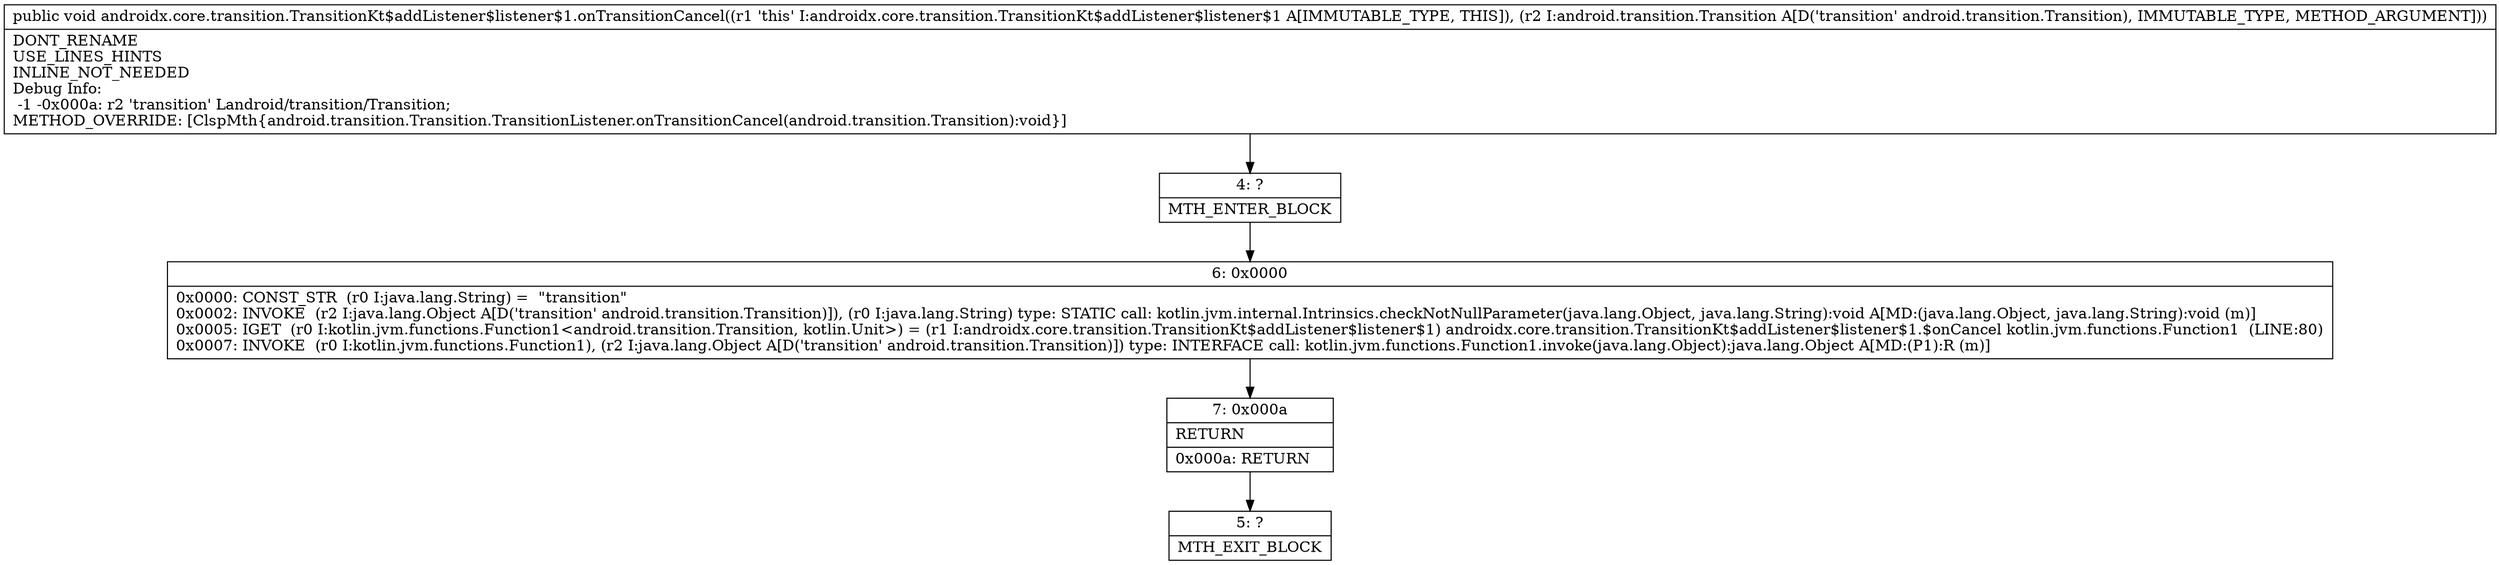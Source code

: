 digraph "CFG forandroidx.core.transition.TransitionKt$addListener$listener$1.onTransitionCancel(Landroid\/transition\/Transition;)V" {
Node_4 [shape=record,label="{4\:\ ?|MTH_ENTER_BLOCK\l}"];
Node_6 [shape=record,label="{6\:\ 0x0000|0x0000: CONST_STR  (r0 I:java.lang.String) =  \"transition\" \l0x0002: INVOKE  (r2 I:java.lang.Object A[D('transition' android.transition.Transition)]), (r0 I:java.lang.String) type: STATIC call: kotlin.jvm.internal.Intrinsics.checkNotNullParameter(java.lang.Object, java.lang.String):void A[MD:(java.lang.Object, java.lang.String):void (m)]\l0x0005: IGET  (r0 I:kotlin.jvm.functions.Function1\<android.transition.Transition, kotlin.Unit\>) = (r1 I:androidx.core.transition.TransitionKt$addListener$listener$1) androidx.core.transition.TransitionKt$addListener$listener$1.$onCancel kotlin.jvm.functions.Function1  (LINE:80)\l0x0007: INVOKE  (r0 I:kotlin.jvm.functions.Function1), (r2 I:java.lang.Object A[D('transition' android.transition.Transition)]) type: INTERFACE call: kotlin.jvm.functions.Function1.invoke(java.lang.Object):java.lang.Object A[MD:(P1):R (m)]\l}"];
Node_7 [shape=record,label="{7\:\ 0x000a|RETURN\l|0x000a: RETURN   \l}"];
Node_5 [shape=record,label="{5\:\ ?|MTH_EXIT_BLOCK\l}"];
MethodNode[shape=record,label="{public void androidx.core.transition.TransitionKt$addListener$listener$1.onTransitionCancel((r1 'this' I:androidx.core.transition.TransitionKt$addListener$listener$1 A[IMMUTABLE_TYPE, THIS]), (r2 I:android.transition.Transition A[D('transition' android.transition.Transition), IMMUTABLE_TYPE, METHOD_ARGUMENT]))  | DONT_RENAME\lUSE_LINES_HINTS\lINLINE_NOT_NEEDED\lDebug Info:\l  \-1 \-0x000a: r2 'transition' Landroid\/transition\/Transition;\lMETHOD_OVERRIDE: [ClspMth\{android.transition.Transition.TransitionListener.onTransitionCancel(android.transition.Transition):void\}]\l}"];
MethodNode -> Node_4;Node_4 -> Node_6;
Node_6 -> Node_7;
Node_7 -> Node_5;
}

